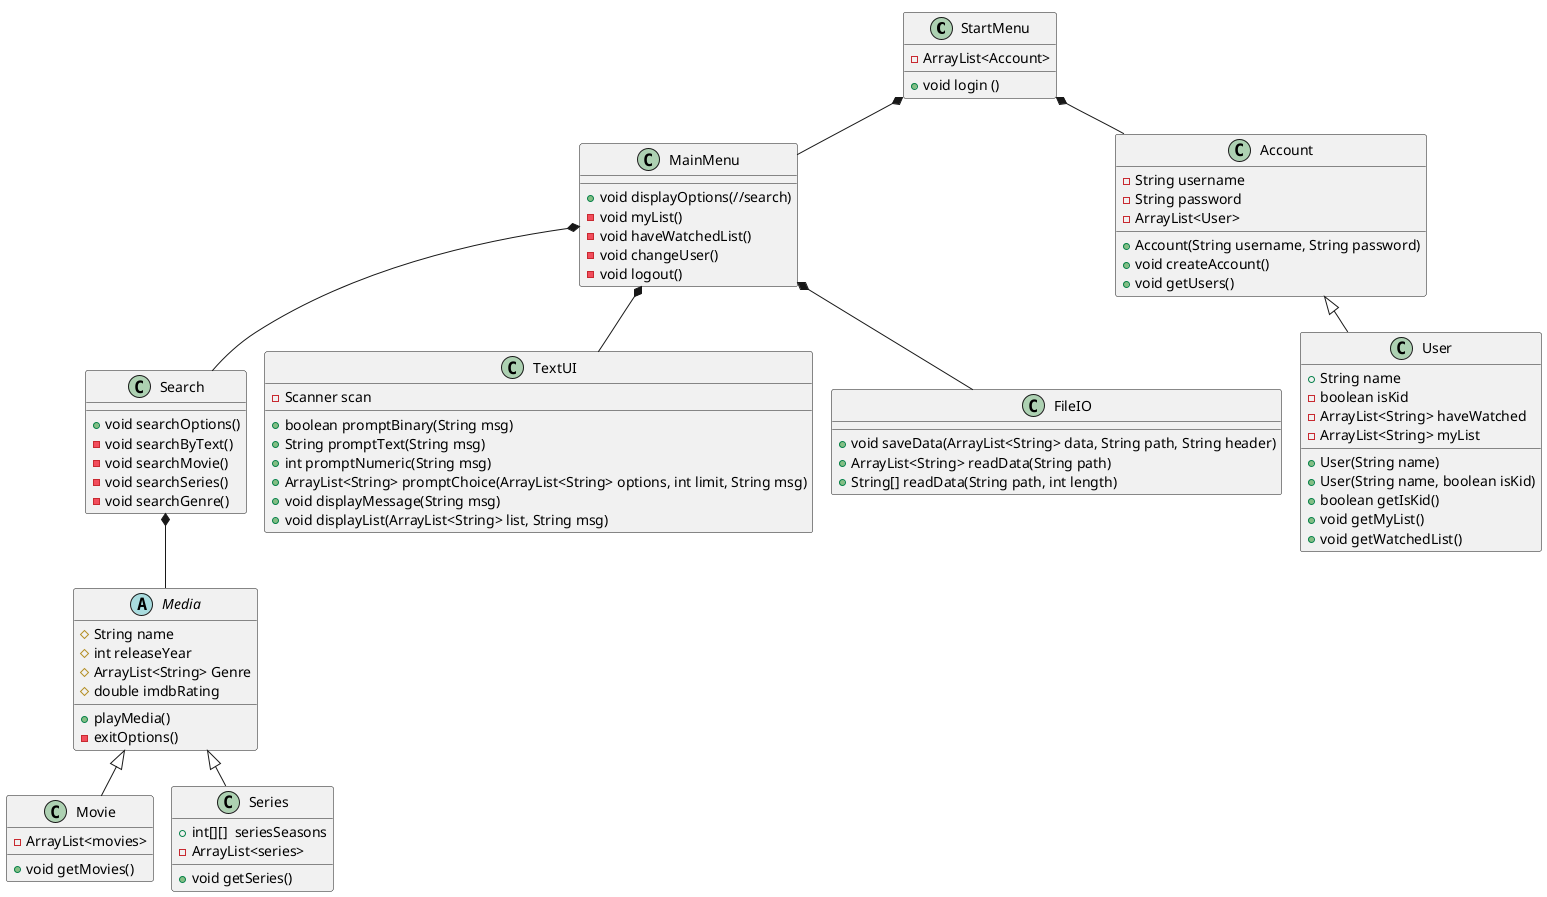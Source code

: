 @startuml
!pragma layout smetana
'https://plantuml.com/class-diagram

class StartMenu {
- ArrayList<Account>
+ void login ()

}
class MainMenu {
+ void displayOptions(//search)
- void myList()
- void haveWatchedList()
- void changeUser()
- void logout()
}

class Account {
- String username
- String password
- ArrayList<User>

+ Account(String username, String password)
+ void createAccount()
+ void getUsers()
}

class User {
+ String name
- boolean isKid
- ArrayList<String> haveWatched
- ArrayList<String> myList
+ User(String name)
+ User(String name, boolean isKid)
+ boolean getIsKid()
+ void getMyList()
+ void getWatchedList()
}




abstract class Media {
# String name
# int releaseYear
# ArrayList<String> Genre
# double imdbRating
+ playMedia()
- exitOptions()

}
class Movie {
- ArrayList<movies>
+ void getMovies()
}
class Series{
+ int[][]  seriesSeasons
- ArrayList<series>
+ void getSeries()
}
class Search{
+void searchOptions()
- void searchByText()
- void searchMovie()
- void searchSeries()
- void searchGenre()
}
class TextUI {
- Scanner scan
+ boolean promptBinary(String msg)
+ String promptText(String msg)
+ int promptNumeric(String msg)
+ ArrayList<String> promptChoice(ArrayList<String> options, int limit, String msg)
+ void displayMessage(String msg)
+ void displayList(ArrayList<String> list, String msg)
}
class FileIO{
+ void saveData(ArrayList<String> data, String path, String header)
+ ArrayList<String> readData(String path)
+ String[] readData(String path, int length)
}


StartMenu *-- Account
Account <|-- User
StartMenu *-- MainMenu
MainMenu *-- Search
Search *-- Media
Media <|-- Movie
Media <|-- Series

MainMenu *-- FileIO
MainMenu *-- TextUI


}

@enduml
